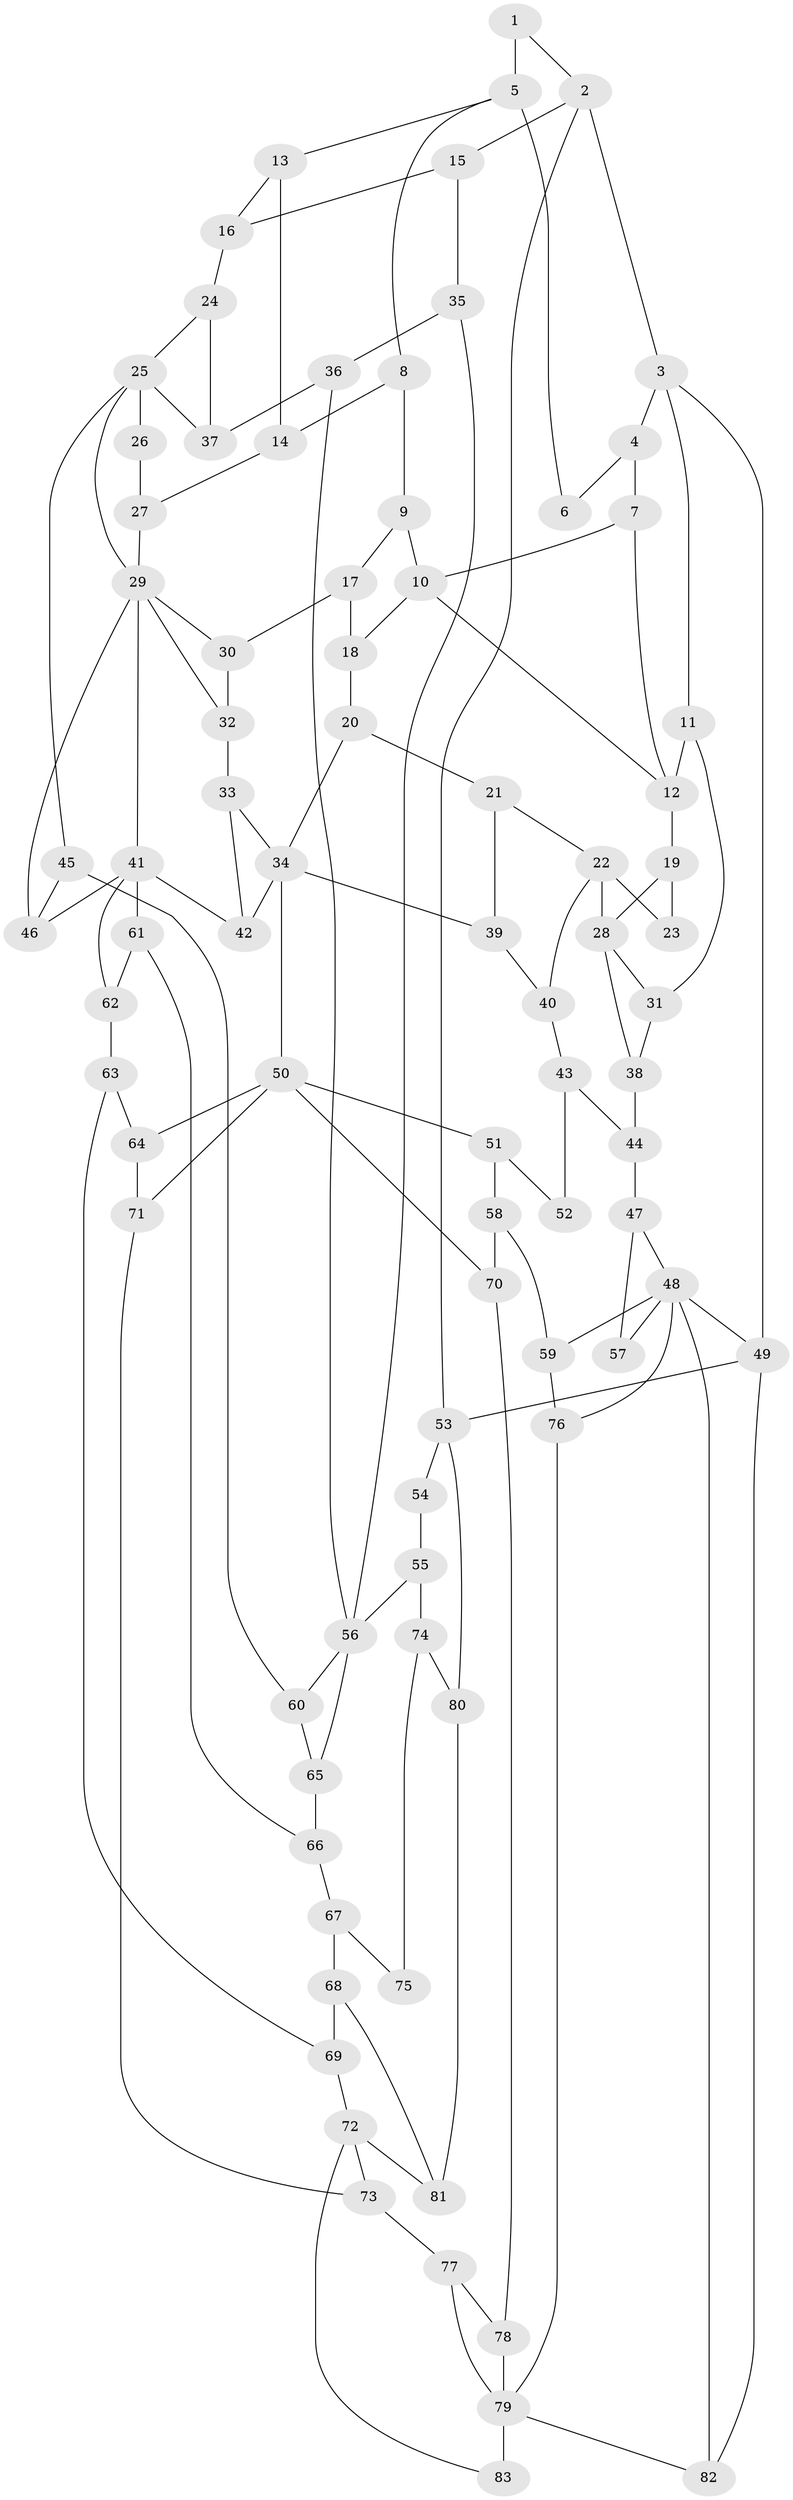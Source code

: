 // original degree distribution, {3: 0.021739130434782608, 5: 0.572463768115942, 6: 0.2028985507246377, 4: 0.2028985507246377}
// Generated by graph-tools (version 1.1) at 2025/54/03/04/25 22:54:10]
// undirected, 83 vertices, 134 edges
graph export_dot {
  node [color=gray90,style=filled];
  1;
  2;
  3;
  4;
  5;
  6;
  7;
  8;
  9;
  10;
  11;
  12;
  13;
  14;
  15;
  16;
  17;
  18;
  19;
  20;
  21;
  22;
  23;
  24;
  25;
  26;
  27;
  28;
  29;
  30;
  31;
  32;
  33;
  34;
  35;
  36;
  37;
  38;
  39;
  40;
  41;
  42;
  43;
  44;
  45;
  46;
  47;
  48;
  49;
  50;
  51;
  52;
  53;
  54;
  55;
  56;
  57;
  58;
  59;
  60;
  61;
  62;
  63;
  64;
  65;
  66;
  67;
  68;
  69;
  70;
  71;
  72;
  73;
  74;
  75;
  76;
  77;
  78;
  79;
  80;
  81;
  82;
  83;
  1 -- 2 [weight=1.0];
  1 -- 5 [weight=2.0];
  2 -- 3 [weight=1.0];
  2 -- 15 [weight=1.0];
  2 -- 53 [weight=1.0];
  3 -- 4 [weight=1.0];
  3 -- 11 [weight=1.0];
  3 -- 49 [weight=1.0];
  4 -- 6 [weight=1.0];
  4 -- 7 [weight=2.0];
  5 -- 6 [weight=2.0];
  5 -- 8 [weight=1.0];
  5 -- 13 [weight=1.0];
  7 -- 10 [weight=2.0];
  7 -- 12 [weight=1.0];
  8 -- 9 [weight=1.0];
  8 -- 14 [weight=1.0];
  9 -- 10 [weight=1.0];
  9 -- 17 [weight=1.0];
  10 -- 12 [weight=1.0];
  10 -- 18 [weight=1.0];
  11 -- 12 [weight=2.0];
  11 -- 31 [weight=1.0];
  12 -- 19 [weight=2.0];
  13 -- 14 [weight=1.0];
  13 -- 16 [weight=1.0];
  14 -- 27 [weight=1.0];
  15 -- 16 [weight=1.0];
  15 -- 35 [weight=1.0];
  16 -- 24 [weight=1.0];
  17 -- 18 [weight=1.0];
  17 -- 30 [weight=1.0];
  18 -- 20 [weight=1.0];
  19 -- 23 [weight=1.0];
  19 -- 28 [weight=2.0];
  20 -- 21 [weight=1.0];
  20 -- 34 [weight=1.0];
  21 -- 22 [weight=1.0];
  21 -- 39 [weight=1.0];
  22 -- 23 [weight=2.0];
  22 -- 28 [weight=2.0];
  22 -- 40 [weight=1.0];
  24 -- 25 [weight=1.0];
  24 -- 37 [weight=1.0];
  25 -- 26 [weight=2.0];
  25 -- 29 [weight=1.0];
  25 -- 37 [weight=1.0];
  25 -- 45 [weight=1.0];
  26 -- 27 [weight=1.0];
  27 -- 29 [weight=1.0];
  28 -- 31 [weight=1.0];
  28 -- 38 [weight=1.0];
  29 -- 30 [weight=1.0];
  29 -- 32 [weight=1.0];
  29 -- 41 [weight=1.0];
  29 -- 46 [weight=1.0];
  30 -- 32 [weight=1.0];
  31 -- 38 [weight=1.0];
  32 -- 33 [weight=1.0];
  33 -- 34 [weight=1.0];
  33 -- 42 [weight=1.0];
  34 -- 39 [weight=1.0];
  34 -- 42 [weight=1.0];
  34 -- 50 [weight=2.0];
  35 -- 36 [weight=1.0];
  35 -- 56 [weight=1.0];
  36 -- 37 [weight=1.0];
  36 -- 56 [weight=1.0];
  38 -- 44 [weight=1.0];
  39 -- 40 [weight=1.0];
  40 -- 43 [weight=1.0];
  41 -- 42 [weight=1.0];
  41 -- 46 [weight=1.0];
  41 -- 61 [weight=1.0];
  41 -- 62 [weight=1.0];
  43 -- 44 [weight=1.0];
  43 -- 52 [weight=1.0];
  44 -- 47 [weight=1.0];
  45 -- 46 [weight=1.0];
  45 -- 60 [weight=1.0];
  47 -- 48 [weight=1.0];
  47 -- 57 [weight=1.0];
  48 -- 49 [weight=1.0];
  48 -- 57 [weight=1.0];
  48 -- 59 [weight=1.0];
  48 -- 76 [weight=1.0];
  48 -- 82 [weight=1.0];
  49 -- 53 [weight=1.0];
  49 -- 82 [weight=1.0];
  50 -- 51 [weight=1.0];
  50 -- 64 [weight=1.0];
  50 -- 70 [weight=1.0];
  50 -- 71 [weight=1.0];
  51 -- 52 [weight=1.0];
  51 -- 58 [weight=1.0];
  53 -- 54 [weight=1.0];
  53 -- 80 [weight=1.0];
  54 -- 55 [weight=2.0];
  55 -- 56 [weight=2.0];
  55 -- 74 [weight=2.0];
  56 -- 60 [weight=1.0];
  56 -- 65 [weight=1.0];
  58 -- 59 [weight=1.0];
  58 -- 70 [weight=1.0];
  59 -- 76 [weight=1.0];
  60 -- 65 [weight=1.0];
  61 -- 62 [weight=1.0];
  61 -- 66 [weight=1.0];
  62 -- 63 [weight=1.0];
  63 -- 64 [weight=1.0];
  63 -- 69 [weight=1.0];
  64 -- 71 [weight=1.0];
  65 -- 66 [weight=1.0];
  66 -- 67 [weight=1.0];
  67 -- 68 [weight=1.0];
  67 -- 75 [weight=1.0];
  68 -- 69 [weight=1.0];
  68 -- 81 [weight=1.0];
  69 -- 72 [weight=1.0];
  70 -- 78 [weight=1.0];
  71 -- 73 [weight=1.0];
  72 -- 73 [weight=1.0];
  72 -- 81 [weight=1.0];
  72 -- 83 [weight=1.0];
  73 -- 77 [weight=1.0];
  74 -- 75 [weight=2.0];
  74 -- 80 [weight=1.0];
  76 -- 79 [weight=1.0];
  77 -- 78 [weight=1.0];
  77 -- 79 [weight=1.0];
  78 -- 79 [weight=1.0];
  79 -- 82 [weight=1.0];
  79 -- 83 [weight=2.0];
  80 -- 81 [weight=1.0];
}
